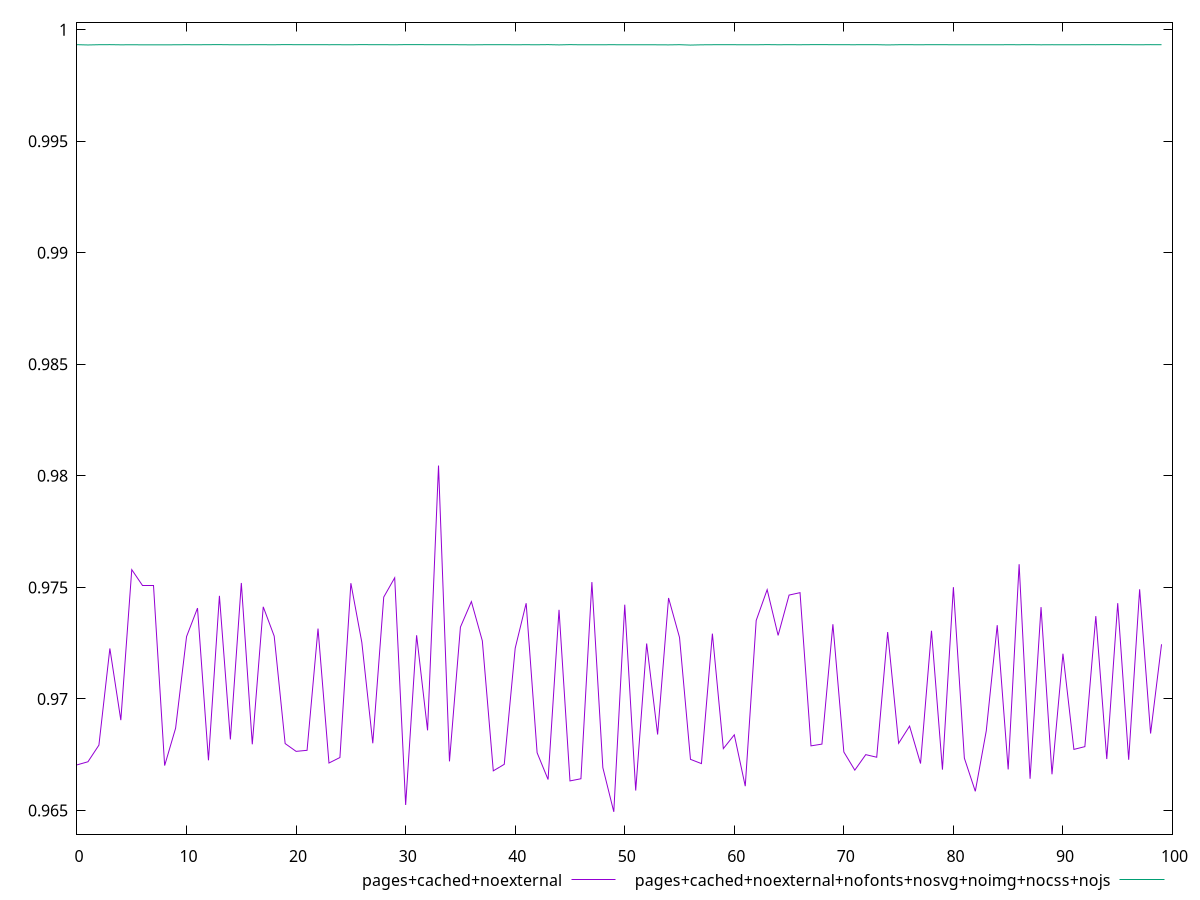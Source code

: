 $_pagesCachedNoexternal <<EOF
0.9670416339926967
0.9671813128094628
0.9679265757798071
0.9722614781573302
0.9690470521938103
0.9757948477500453
0.9750928175811573
0.9750927400790419
0.9670103693523774
0.9686845011591694
0.9727933208706862
0.9740710180900987
0.9672464750370783
0.9746214694863016
0.9681816636361025
0.975196583031094
0.9679640876169899
0.9741284078082334
0.972814964992478
0.9679972954561769
0.967647531621518
0.9676946916604934
0.9731541185208148
0.9671254041192316
0.9673718147339984
0.975187897280442
0.9725305920973009
0.9680104155417981
0.9745649667277813
0.97543079114657
0.9652454723862436
0.9728526385222602
0.9685901896420176
0.9804632772631279
0.967198846347713
0.9732175587190043
0.9743634664585273
0.9726026839504922
0.9667740983113666
0.9670661754883403
0.9722737362280762
0.9742892767450331
0.967586038152002
0.966385059513615
0.9739922484911261
0.9663227191174251
0.9664195872712742
0.9752371023151074
0.9669183933120107
0.9649366285574008
0.9742238700942591
0.9658915049229668
0.9724835009645003
0.9684030478356176
0.9745246188651584
0.9727542528769091
0.9672899832502024
0.9670988797981297
0.9729255992105357
0.967770169750327
0.9683896232282253
0.9660865336507984
0.9735175768298534
0.9748979887935122
0.9728467858146004
0.9746548721077604
0.9747634750562812
0.9678939420929382
0.9679729475212672
0.9733480878106067
0.9676193920031619
0.9668059642382847
0.9675009742508294
0.9673846926794158
0.9729961538683403
0.9680085772098774
0.9687800656513975
0.9671018811672825
0.9730540667873506
0.9668277240034653
0.975010768474124
0.9673446169588117
0.965856574688877
0.968565724218108
0.9733043753556847
0.9668366954377563
0.9760376453407349
0.9664197844216382
0.9741146488634651
0.9666182086695595
0.9720258262645842
0.9677361915550602
0.96785906448059
0.9737124146583458
0.9673038626879951
0.974292869111726
0.9672720906767777
0.9749148991081519
0.9684478836576642
0.972448903961745
EOF
$_pagesCachedNoexternalNofontsNosvgNoimgNocssNojs <<EOF
0.9993328552092586
0.9993203290121142
0.9993309742569931
0.999333717235872
0.9993266416706755
0.9993292811514538
0.9993261328690795
0.9993271331947968
0.9993244062631383
0.9993285566935424
0.9993315036123609
0.9993285250210184
0.9993328324929917
0.9993348518131056
0.9993295151409938
0.9993278500379879
0.9993314904009207
0.9993310660555802
0.9993293061723292
0.9993362111139245
0.999331803015515
0.9993322885830116
0.9993309801324053
0.9993304151692123
0.9993307619799823
0.9993284366262433
0.999336475994411
0.9993310572433542
0.9993318712467707
0.9993282620191515
0.9993352961502453
0.9993340326737394
0.9993333394310933
0.9993316636009569
0.99933267712641
0.999329921156088
0.9993256171070503
0.9993303313839906
0.999331021993519
0.9993323934342855
0.9993292281636004
0.9993311519699059
0.9993290088170648
0.9993344562404884
0.9993236012766521
0.9993350791271511
0.9993276480269133
0.9993280800059368
0.9993301733451239
0.9993308831828138
0.9993288586272165
0.9993292988133258
0.9993291096647277
0.999327313938333
0.9993237864841898
0.9993319732164032
0.9993148789883686
0.9993266453618688
0.9993303306489953
0.9993328017151243
0.9993307142285788
0.9993288490553813
0.9993286281364648
0.9993351149362221
0.9993295041052224
0.9993316995574697
0.9993296335824347
0.9993339521789404
0.9993349556105291
0.9993318426343437
0.9993308089940794
0.9993302078957091
0.9993324550190872
0.9993318125535534
0.9993217996823689
0.9993308699615422
0.9993309808668288
0.9993291251220542
0.9993325591163678
0.9993318404333471
0.9993288755617338
0.999328490400843
0.9993294128706008
0.9993284815614198
0.9993288615723745
0.9993314955387279
0.9993299093903096
0.9993335122468405
0.999326909609142
0.9993305364224081
0.9993283018062474
0.9993289226820656
0.9993312033674083
0.9993302902232588
0.9993331145703904
0.9993344116261972
0.9993311350814638
0.9993277954850499
0.9993335408019156
0.9993313479976663
EOF
set key outside below
set terminal pngcairo
set output "report_00005_2020-11-02T22-26-11.212Z/speed-index/speed-index_pages+cached+noexternal_pages+cached+noexternal+nofonts+nosvg+noimg+nocss+nojs.png"
set yrange [0.9639366285574008:1.000336475994411]
plot $_pagesCachedNoexternal title "pages+cached+noexternal" with line ,$_pagesCachedNoexternalNofontsNosvgNoimgNocssNojs title "pages+cached+noexternal+nofonts+nosvg+noimg+nocss+nojs" with line ,